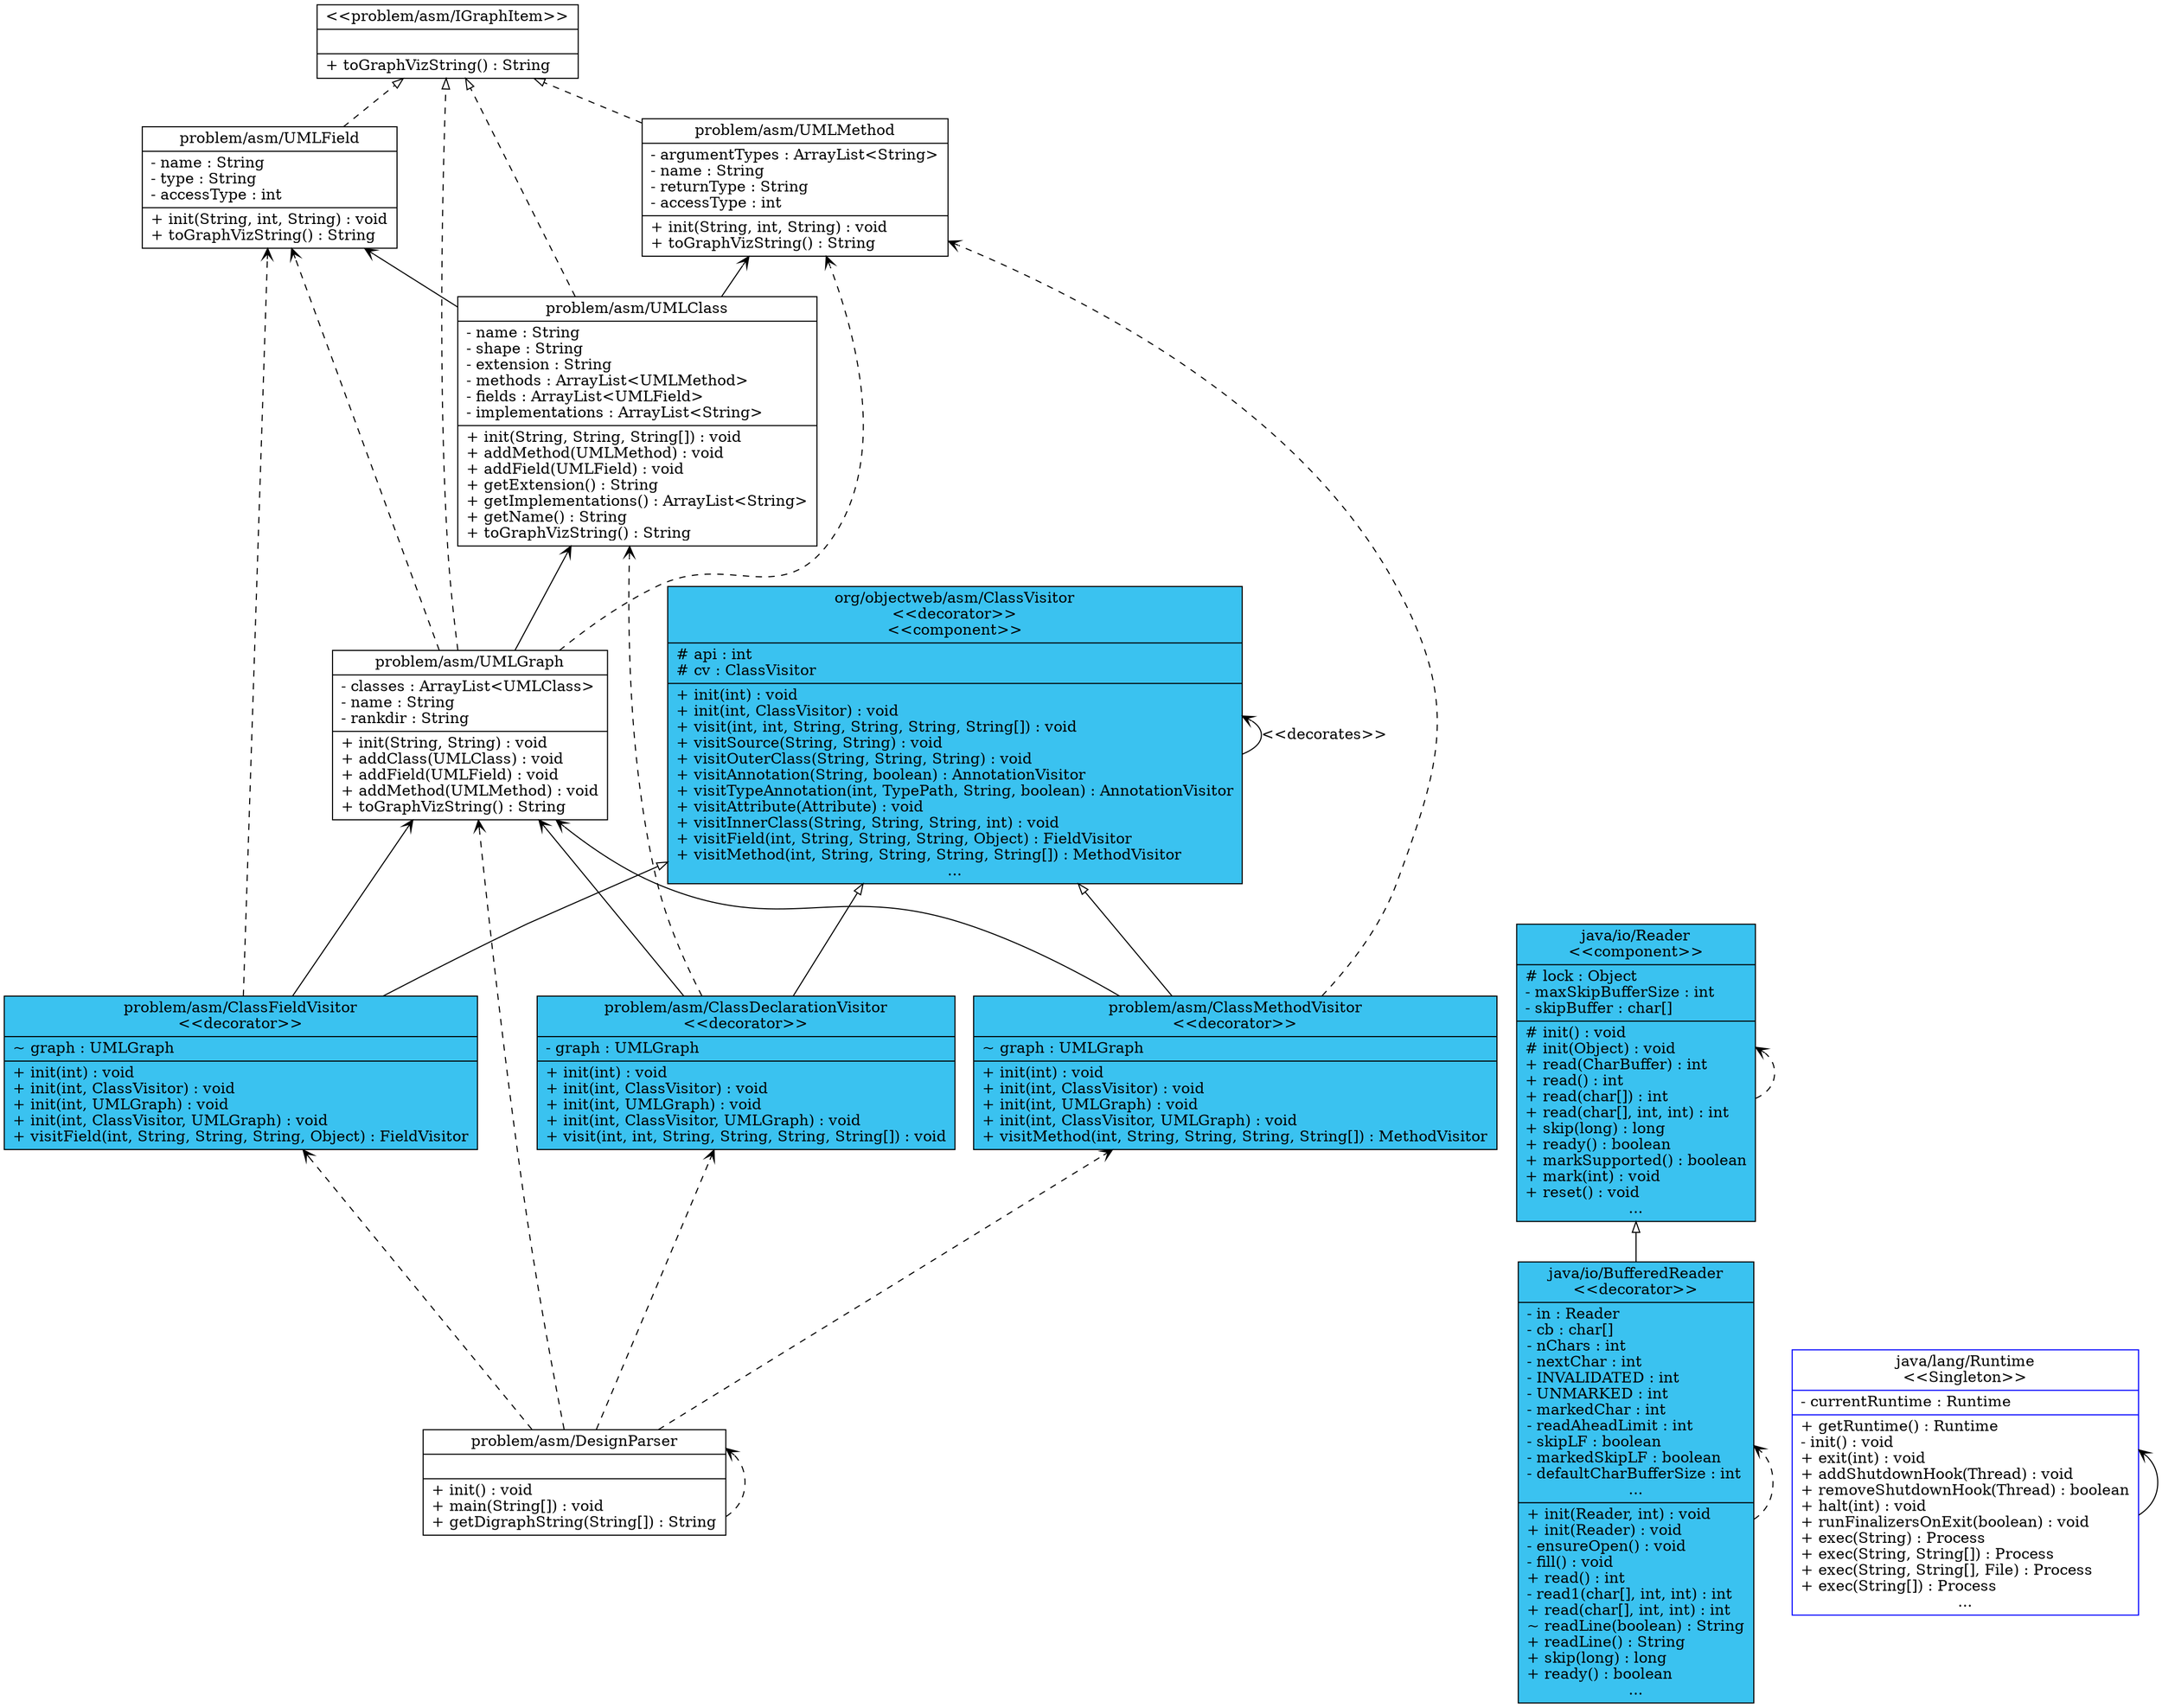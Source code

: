 digraph "UML"{
	rankdir = BT
	"problem/asm/ClassDeclarationVisitor" [
	shape = "record",
	label = "{problem/asm/ClassDeclarationVisitor\n\<\<decorator\>\>|- graph : UMLGraph\l|+ init(int) : void\l+ init(int, ClassVisitor) : void\l+ init(int, UMLGraph) : void\l+ init(int, ClassVisitor, UMLGraph) : void\l+ visit(int, int, String, String, String, String[]) : void\l}"
style=filled
fillcolor="#3AC2F0"
color="#000000"
];
"problem/asm/ClassDeclarationVisitor" -> "problem/asm/UMLGraph" [arrowhead="vee", style="solid", color="#000000"];
"problem/asm/ClassDeclarationVisitor" -> "org/objectweb/asm/ClassVisitor" [arrowhead="onormal", style="", color="#000000"];
"problem/asm/ClassDeclarationVisitor" -> "problem/asm/UMLClass" [arrowhead="vee", style="dashed", color="#000000"];

	"problem/asm/ClassFieldVisitor" [
	shape = "record",
	label = "{problem/asm/ClassFieldVisitor\n\<\<decorator\>\>|~ graph : UMLGraph\l|+ init(int) : void\l+ init(int, ClassVisitor) : void\l+ init(int, UMLGraph) : void\l+ init(int, ClassVisitor, UMLGraph) : void\l+ visitField(int, String, String, String, Object) : FieldVisitor\l}"
style=filled
fillcolor="#3AC2F0"
color="#000000"
];
"problem/asm/ClassFieldVisitor" -> "problem/asm/UMLGraph" [arrowhead="vee", style="solid", color="#000000"];
"problem/asm/ClassFieldVisitor" -> "org/objectweb/asm/ClassVisitor" [arrowhead="onormal", style="", color="#000000"];
"problem/asm/ClassFieldVisitor" -> "problem/asm/UMLField" [arrowhead="vee", style="dashed", color="#000000"];

	"problem/asm/ClassMethodVisitor" [
	shape = "record",
	label = "{problem/asm/ClassMethodVisitor\n\<\<decorator\>\>|~ graph : UMLGraph\l|+ init(int) : void\l+ init(int, ClassVisitor) : void\l+ init(int, UMLGraph) : void\l+ init(int, ClassVisitor, UMLGraph) : void\l+ visitMethod(int, String, String, String, String[]) : MethodVisitor\l}"
style=filled
fillcolor="#3AC2F0"
color="#000000"
];
"problem/asm/ClassMethodVisitor" -> "problem/asm/UMLGraph" [arrowhead="vee", style="solid", color="#000000"];
"problem/asm/ClassMethodVisitor" -> "org/objectweb/asm/ClassVisitor" [arrowhead="onormal", style="", color="#000000"];
"problem/asm/ClassMethodVisitor" -> "problem/asm/UMLMethod" [arrowhead="vee", style="dashed", color="#000000"];

	"problem/asm/DesignParser" [
	shape = "record",
	label = "{problem/asm/DesignParser||+ init() : void\l+ main(String[]) : void\l+ getDigraphString(String[]) : String\l}"
style=filled
fillcolor="#ffffff"
color="#000000"
];
"problem/asm/DesignParser" -> "problem/asm/DesignParser" [arrowhead="vee", style="dashed", color="#000000"];
"problem/asm/DesignParser" -> "problem/asm/UMLGraph" [arrowhead="vee", style="dashed", color="#000000"];
"problem/asm/DesignParser" -> "problem/asm/ClassDeclarationVisitor" [arrowhead="vee", style="dashed", color="#000000"];
"problem/asm/DesignParser" -> "problem/asm/ClassFieldVisitor" [arrowhead="vee", style="dashed", color="#000000"];
"problem/asm/DesignParser" -> "problem/asm/ClassMethodVisitor" [arrowhead="vee", style="dashed", color="#000000"];

	"problem/asm/IGraphItem" [
	shape = "record",
	label = "{\<\<problem/asm/IGraphItem\>\>||+ toGraphVizString() : String\l}"
style=filled
fillcolor="#ffffff"
color="#000000"
];

	"problem/asm/UMLClass" [
	shape = "record",
	label = "{problem/asm/UMLClass|- name : String\l- shape : String\l- extension : String\l- methods : ArrayList\<UMLMethod\>\l- fields : ArrayList\<UMLField\>\l- implementations : ArrayList\<String\>\l|+ init(String, String, String[]) : void\l+ addMethod(UMLMethod) : void\l+ addField(UMLField) : void\l+ getExtension() : String\l+ getImplementations() : ArrayList\<String\>\l+ getName() : String\l+ toGraphVizString() : String\l}"
style=filled
fillcolor="#ffffff"
color="#000000"
];
"problem/asm/UMLClass" -> "problem/asm/IGraphItem" [arrowhead="onormal", style="dashed", color="#000000"];
"problem/asm/UMLClass" -> "problem/asm/UMLField" [arrowhead="vee", style="solid", color="#000000"];
"problem/asm/UMLClass" -> "problem/asm/UMLMethod" [arrowhead="vee", style="solid", color="#000000"];

	"problem/asm/UMLField" [
	shape = "record",
	label = "{problem/asm/UMLField|- name : String\l- type : String\l- accessType : int\l|+ init(String, int, String) : void\l+ toGraphVizString() : String\l}"
style=filled
fillcolor="#ffffff"
color="#000000"
];
"problem/asm/UMLField" -> "problem/asm/IGraphItem" [arrowhead="onormal", style="dashed", color="#000000"];

	"problem/asm/UMLGraph" [
	shape = "record",
	label = "{problem/asm/UMLGraph|- classes : ArrayList\<UMLClass\>\l- name : String\l- rankdir : String\l|+ init(String, String) : void\l+ addClass(UMLClass) : void\l+ addField(UMLField) : void\l+ addMethod(UMLMethod) : void\l+ toGraphVizString() : String\l}"
style=filled
fillcolor="#ffffff"
color="#000000"
];
"problem/asm/UMLGraph" -> "problem/asm/IGraphItem" [arrowhead="onormal", style="dashed", color="#000000"];
"problem/asm/UMLGraph" -> "problem/asm/UMLClass" [arrowhead="vee", style="solid", color="#000000"];
"problem/asm/UMLGraph" -> "problem/asm/UMLField" [arrowhead="vee", style="dashed", color="#000000"];
"problem/asm/UMLGraph" -> "problem/asm/UMLMethod" [arrowhead="vee", style="dashed", color="#000000"];

	"problem/asm/UMLMethod" [
	shape = "record",
	label = "{problem/asm/UMLMethod|- argumentTypes : ArrayList\<String\>\l- name : String\l- returnType : String\l- accessType : int\l|+ init(String, int, String) : void\l+ toGraphVizString() : String\l}"
style=filled
fillcolor="#ffffff"
color="#000000"
];
"problem/asm/UMLMethod" -> "problem/asm/IGraphItem" [arrowhead="onormal", style="dashed", color="#000000"];

	"java/io/Reader" [
	shape = "record",
	label = "{java/io/Reader\n\<\<component\>\>|# lock : Object\l- maxSkipBufferSize : int\l- skipBuffer : char[]\l|# init() : void\l# init(Object) : void\l+ read(CharBuffer) : int\l+ read() : int\l+ read(char[]) : int\l+ read(char[], int, int) : int\l+ skip(long) : long\l+ ready() : boolean\l+ markSupported() : boolean\l+ mark(int) : void\l+ reset() : void\l...}"
style=filled
fillcolor="#3AC2F0"
color="#000000"
];
"java/io/Reader" -> "java/io/Reader" [arrowhead="vee", style="dashed", color="#000000"];

	"java/io/BufferedReader" [
	shape = "record",
	label = "{java/io/BufferedReader\n\<\<decorator\>\>|- in : Reader\l- cb : char[]\l- nChars : int\l- nextChar : int\l- INVALIDATED : int\l- UNMARKED : int\l- markedChar : int\l- readAheadLimit : int\l- skipLF : boolean\l- markedSkipLF : boolean\l- defaultCharBufferSize : int\l...|+ init(Reader, int) : void\l+ init(Reader) : void\l- ensureOpen() : void\l- fill() : void\l+ read() : int\l- read1(char[], int, int) : int\l+ read(char[], int, int) : int\l~ readLine(boolean) : String\l+ readLine() : String\l+ skip(long) : long\l+ ready() : boolean\l...}"
style=filled
fillcolor="#3AC2F0"
color="#000000"
];
"java/io/BufferedReader" -> "java/io/Reader" [arrowhead="onormal", style="", color="#000000"];
"java/io/BufferedReader" -> "java/io/BufferedReader" [arrowhead="vee", style="dashed", color="#000000"];

	"java/lang/Runtime" [
	shape = "record",
	label = "{java/lang/Runtime\n\<\<Singleton\>\>|- currentRuntime : Runtime\l|+ getRuntime() : Runtime\l- init() : void\l+ exit(int) : void\l+ addShutdownHook(Thread) : void\l+ removeShutdownHook(Thread) : boolean\l+ halt(int) : void\l+ runFinalizersOnExit(boolean) : void\l+ exec(String) : Process\l+ exec(String, String[]) : Process\l+ exec(String, String[], File) : Process\l+ exec(String[]) : Process\l...}"
style=filled
fillcolor="#ffffff"
color="#0000ff"
];
"java/lang/Runtime" -> "java/lang/Runtime" [arrowhead="vee", style="solid", color="#000000"];

	"org/objectweb/asm/ClassVisitor" [
	shape = "record",
	label = "{org/objectweb/asm/ClassVisitor\n\<\<decorator\>\>\n\<\<component\>\>|# api : int\l# cv : ClassVisitor\l|+ init(int) : void\l+ init(int, ClassVisitor) : void\l+ visit(int, int, String, String, String, String[]) : void\l+ visitSource(String, String) : void\l+ visitOuterClass(String, String, String) : void\l+ visitAnnotation(String, boolean) : AnnotationVisitor\l+ visitTypeAnnotation(int, TypePath, String, boolean) : AnnotationVisitor\l+ visitAttribute(Attribute) : void\l+ visitInnerClass(String, String, String, int) : void\l+ visitField(int, String, String, String, Object) : FieldVisitor\l+ visitMethod(int, String, String, String, String[]) : MethodVisitor\l...}"
style=filled
fillcolor="#3AC2F0"
color="#000000"
];
"org/objectweb/asm/ClassVisitor" -> "org/objectweb/asm/ClassVisitor" [arrowhead="vee", label="\<\<decorates\>\>", style="solid", color="#000000"];

}
